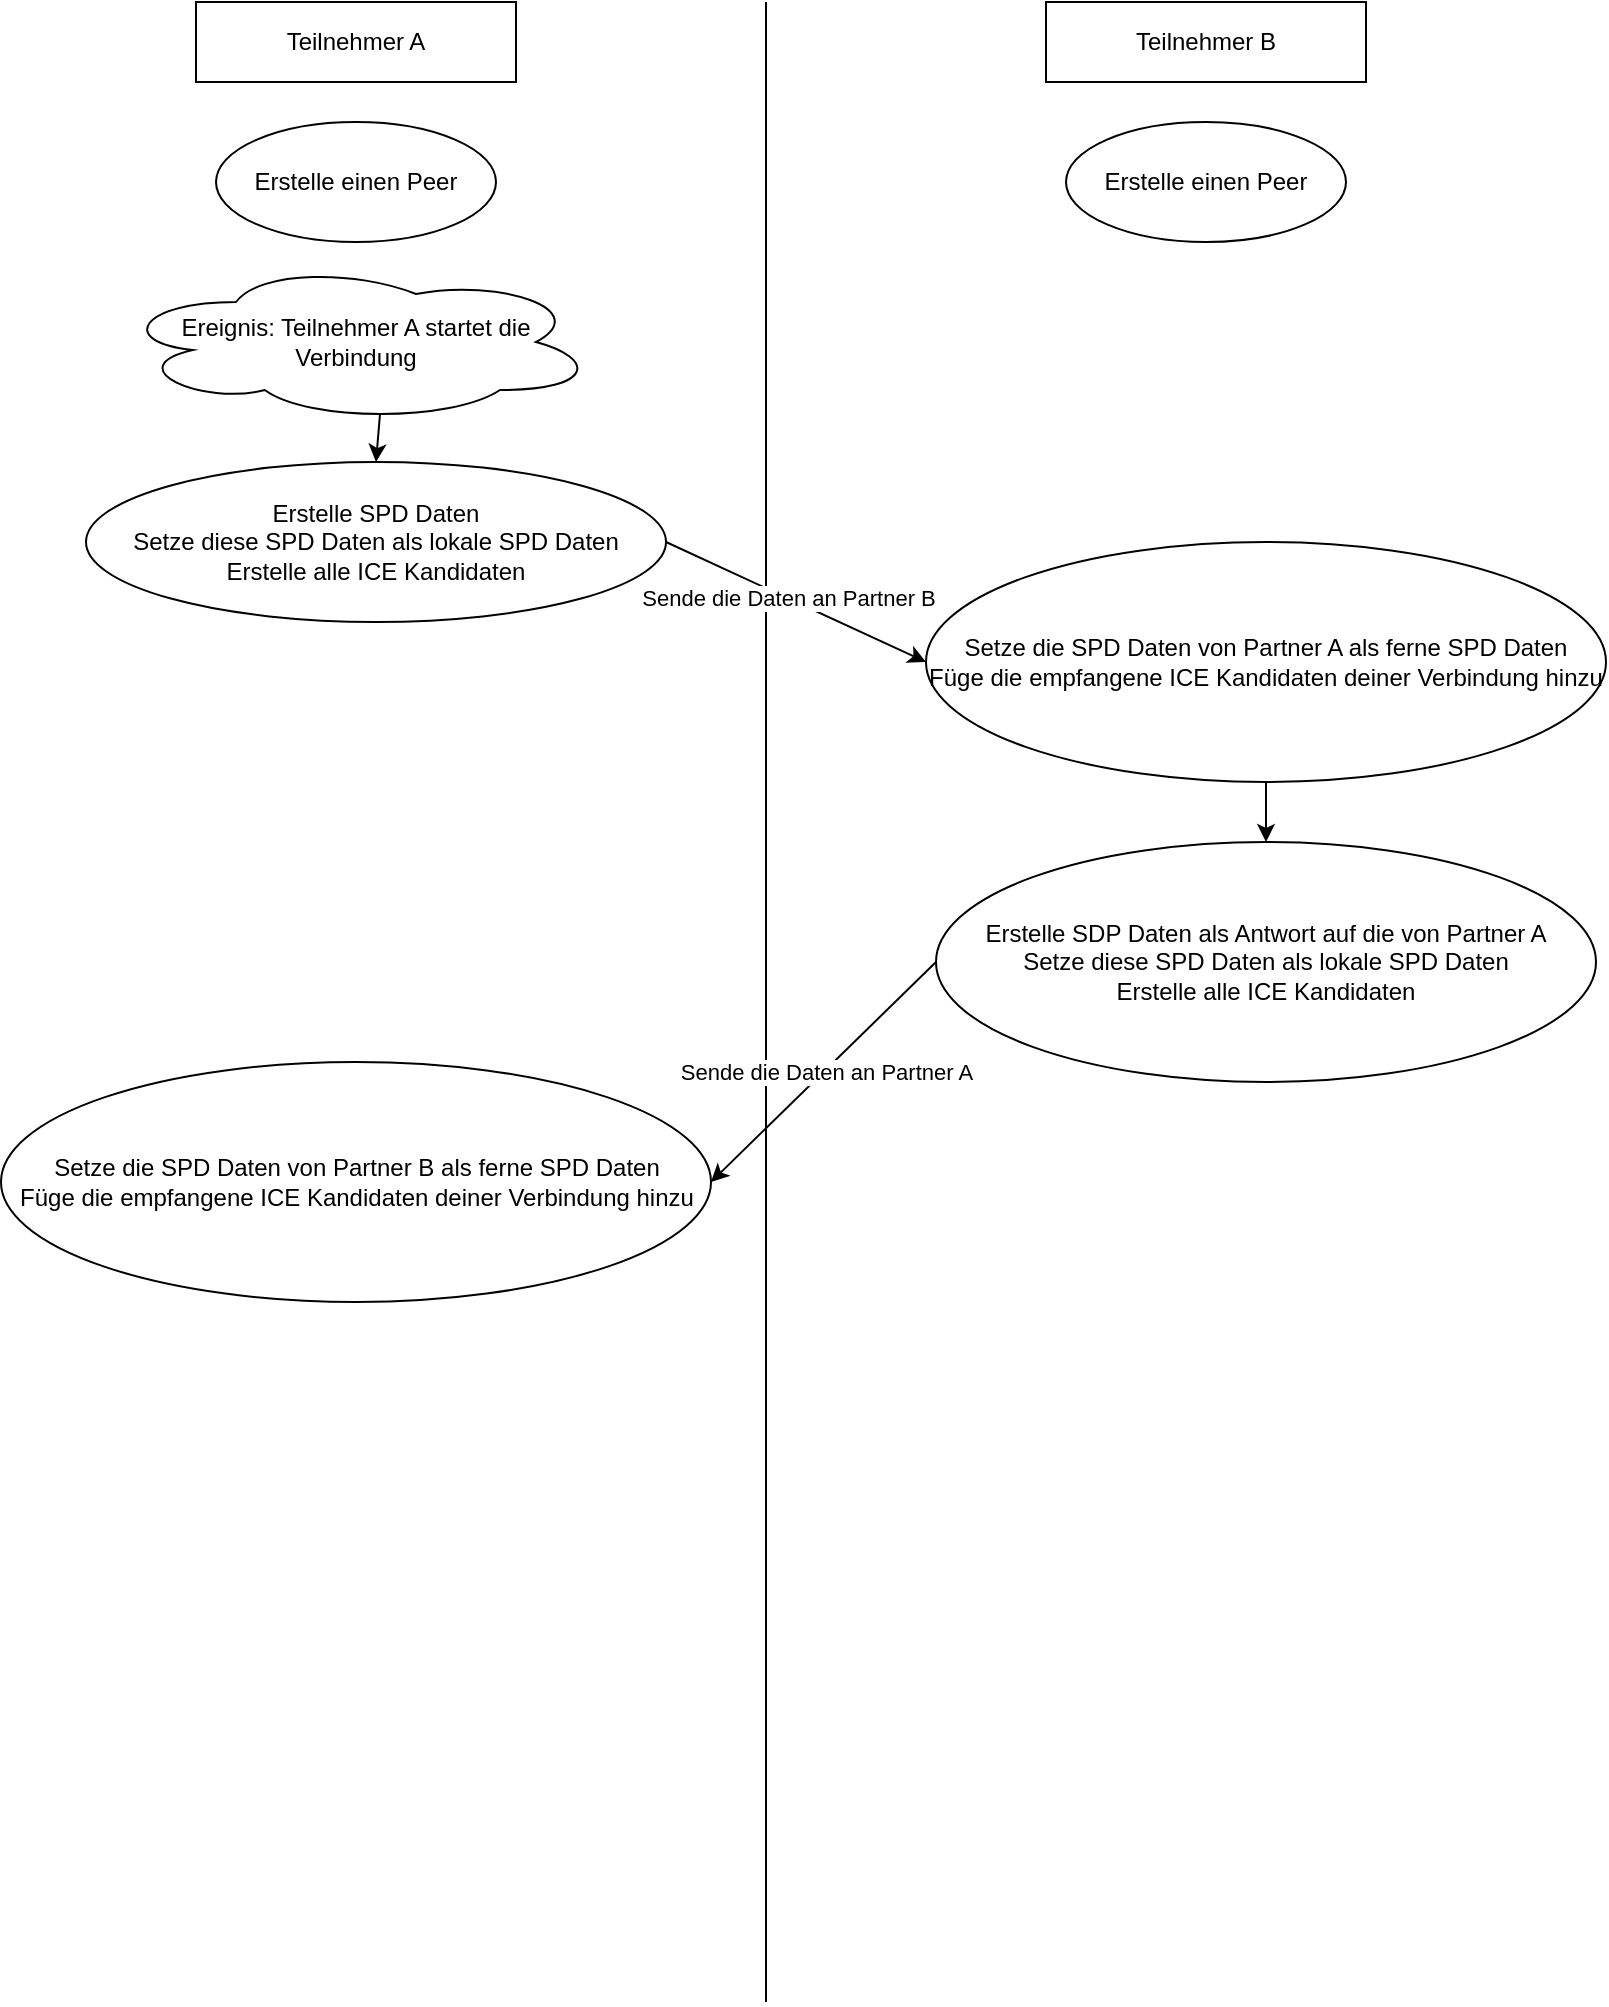 <mxfile version="24.6.4" type="device">
  <diagram name="Seite-1" id="XwVUidIWImwikWiRtLNv">
    <mxGraphModel dx="1186" dy="761" grid="1" gridSize="10" guides="1" tooltips="1" connect="1" arrows="1" fold="1" page="1" pageScale="1" pageWidth="827" pageHeight="1169" math="0" shadow="0">
      <root>
        <mxCell id="0" />
        <mxCell id="1" parent="0" />
        <mxCell id="KJy4GTaJ42_gLIrtfCik-1" value="Teilnehmer A" style="rounded=0;whiteSpace=wrap;html=1;" vertex="1" parent="1">
          <mxGeometry x="115" y="40" width="160" height="40" as="geometry" />
        </mxCell>
        <mxCell id="KJy4GTaJ42_gLIrtfCik-2" value="Teilnehmer B" style="rounded=0;whiteSpace=wrap;html=1;" vertex="1" parent="1">
          <mxGeometry x="540" y="40" width="160" height="40" as="geometry" />
        </mxCell>
        <mxCell id="KJy4GTaJ42_gLIrtfCik-3" value="" style="endArrow=none;html=1;rounded=0;" edge="1" parent="1">
          <mxGeometry width="50" height="50" relative="1" as="geometry">
            <mxPoint x="400" y="1040" as="sourcePoint" />
            <mxPoint x="400" y="40" as="targetPoint" />
          </mxGeometry>
        </mxCell>
        <mxCell id="KJy4GTaJ42_gLIrtfCik-4" value="Erstelle SPD Daten&lt;div&gt;Setze diese SPD Daten als lokale SPD Daten&lt;br&gt;&lt;div&gt;Erstelle alle ICE Kandidaten&lt;/div&gt;&lt;/div&gt;" style="ellipse;whiteSpace=wrap;html=1;" vertex="1" parent="1">
          <mxGeometry x="60" y="270" width="290" height="80" as="geometry" />
        </mxCell>
        <mxCell id="KJy4GTaJ42_gLIrtfCik-5" value="" style="endArrow=classic;html=1;rounded=0;exitX=1;exitY=0.5;exitDx=0;exitDy=0;entryX=0;entryY=0.5;entryDx=0;entryDy=0;" edge="1" parent="1" source="KJy4GTaJ42_gLIrtfCik-4" target="KJy4GTaJ42_gLIrtfCik-9">
          <mxGeometry width="50" height="50" relative="1" as="geometry">
            <mxPoint x="390" y="390" as="sourcePoint" />
            <mxPoint x="440" y="340" as="targetPoint" />
          </mxGeometry>
        </mxCell>
        <mxCell id="KJy4GTaJ42_gLIrtfCik-8" value="Sende die Daten an Partner B" style="edgeLabel;html=1;align=center;verticalAlign=middle;resizable=0;points=[];" vertex="1" connectable="0" parent="KJy4GTaJ42_gLIrtfCik-5">
          <mxGeometry x="-0.083" relative="1" as="geometry">
            <mxPoint x="1" as="offset" />
          </mxGeometry>
        </mxCell>
        <mxCell id="KJy4GTaJ42_gLIrtfCik-6" value="Erstelle einen Peer" style="ellipse;whiteSpace=wrap;html=1;" vertex="1" parent="1">
          <mxGeometry x="125" y="100" width="140" height="60" as="geometry" />
        </mxCell>
        <mxCell id="KJy4GTaJ42_gLIrtfCik-7" value="Erstelle einen Peer" style="ellipse;whiteSpace=wrap;html=1;" vertex="1" parent="1">
          <mxGeometry x="550" y="100" width="140" height="60" as="geometry" />
        </mxCell>
        <mxCell id="KJy4GTaJ42_gLIrtfCik-9" value="Setze die SPD Daten von Partner A als ferne SPD Daten&lt;div&gt;Füge die empfangene ICE Kandidaten deiner Verbindung hinzu&lt;/div&gt;" style="ellipse;whiteSpace=wrap;html=1;" vertex="1" parent="1">
          <mxGeometry x="480" y="310" width="340" height="120" as="geometry" />
        </mxCell>
        <mxCell id="KJy4GTaJ42_gLIrtfCik-10" value="Ereignis: Teilnehmer A startet die Verbindung" style="ellipse;shape=cloud;whiteSpace=wrap;html=1;" vertex="1" parent="1">
          <mxGeometry x="75" y="170" width="240" height="80" as="geometry" />
        </mxCell>
        <mxCell id="KJy4GTaJ42_gLIrtfCik-11" value="" style="endArrow=classic;html=1;rounded=0;exitX=0.55;exitY=0.95;exitDx=0;exitDy=0;exitPerimeter=0;entryX=0.5;entryY=0;entryDx=0;entryDy=0;" edge="1" parent="1" source="KJy4GTaJ42_gLIrtfCik-10" target="KJy4GTaJ42_gLIrtfCik-4">
          <mxGeometry width="50" height="50" relative="1" as="geometry">
            <mxPoint x="390" y="320" as="sourcePoint" />
            <mxPoint x="440" y="270" as="targetPoint" />
          </mxGeometry>
        </mxCell>
        <mxCell id="KJy4GTaJ42_gLIrtfCik-15" style="rounded=0;orthogonalLoop=1;jettySize=auto;html=1;exitX=0;exitY=0.5;exitDx=0;exitDy=0;entryX=1;entryY=0.5;entryDx=0;entryDy=0;" edge="1" parent="1" source="KJy4GTaJ42_gLIrtfCik-12" target="KJy4GTaJ42_gLIrtfCik-14">
          <mxGeometry relative="1" as="geometry" />
        </mxCell>
        <mxCell id="KJy4GTaJ42_gLIrtfCik-16" value="&lt;span style=&quot;color: rgba(0, 0, 0, 0); font-family: monospace; font-size: 0px; text-align: start; background-color: rgb(251, 251, 251);&quot;&gt;%3CmxGraphModel%3E%3Croot%3E%3CmxCell%20id%3D%220%22%2F%3E%3CmxCell%20id%3D%221%22%20parent%3D%220%22%2F%3E%3CmxCell%20id%3D%222%22%20value%3D%22Sende%20die%20Daten%20an%20Partner%20B%22%20style%3D%22edgeLabel%3Bhtml%3D1%3Balign%3Dcenter%3BverticalAlign%3Dmiddle%3Bresizable%3D0%3Bpoints%3D%5B%5D%3B%22%20vertex%3D%221%22%20connectable%3D%220%22%20parent%3D%221%22%3E%3CmxGeometry%20x%3D%22410.925%22%20y%3D%22337.658%22%20as%3D%22geometry%22%2F%3E%3C%2FmxCell%3E%3C%2Froot%3E%3C%2FmxGraphModel%Se&lt;/span&gt;" style="edgeLabel;html=1;align=center;verticalAlign=middle;resizable=0;points=[];" vertex="1" connectable="0" parent="KJy4GTaJ42_gLIrtfCik-15">
          <mxGeometry x="0.15" y="1" relative="1" as="geometry">
            <mxPoint as="offset" />
          </mxGeometry>
        </mxCell>
        <mxCell id="KJy4GTaJ42_gLIrtfCik-17" value="Sende die Daten an Partner A" style="edgeLabel;html=1;align=center;verticalAlign=middle;resizable=0;points=[];" vertex="1" connectable="0" parent="KJy4GTaJ42_gLIrtfCik-15">
          <mxGeometry x="-0.006" y="1" relative="1" as="geometry">
            <mxPoint as="offset" />
          </mxGeometry>
        </mxCell>
        <mxCell id="KJy4GTaJ42_gLIrtfCik-12" value="Erstelle SDP Daten als Antwort auf die von Partner A&lt;div&gt;Setze diese SPD Daten als lokale SPD Daten&lt;br&gt;&lt;div&gt;Erstelle alle ICE Kandidaten&lt;/div&gt;&lt;/div&gt;" style="ellipse;whiteSpace=wrap;html=1;" vertex="1" parent="1">
          <mxGeometry x="485" y="460" width="330" height="120" as="geometry" />
        </mxCell>
        <mxCell id="KJy4GTaJ42_gLIrtfCik-13" value="" style="endArrow=classic;html=1;rounded=0;entryX=0.5;entryY=0;entryDx=0;entryDy=0;exitX=0.5;exitY=1;exitDx=0;exitDy=0;" edge="1" parent="1" source="KJy4GTaJ42_gLIrtfCik-9" target="KJy4GTaJ42_gLIrtfCik-12">
          <mxGeometry width="50" height="50" relative="1" as="geometry">
            <mxPoint x="390" y="420" as="sourcePoint" />
            <mxPoint x="440" y="370" as="targetPoint" />
          </mxGeometry>
        </mxCell>
        <mxCell id="KJy4GTaJ42_gLIrtfCik-14" value="Setze die SPD Daten von Partner B als ferne SPD Daten&lt;div&gt;Füge die empfangene ICE Kandidaten deiner Verbindung hinzu&lt;/div&gt;" style="ellipse;whiteSpace=wrap;html=1;" vertex="1" parent="1">
          <mxGeometry x="17.5" y="570" width="355" height="120" as="geometry" />
        </mxCell>
      </root>
    </mxGraphModel>
  </diagram>
</mxfile>
